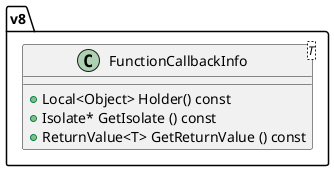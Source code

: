 @startuml v8/FunctionCallbackInfo

namespace v8 {
  class FunctionCallbackInfo<T> {
    +Local<Object> Holder() const
    +Isolate* GetIsolate () const
    +ReturnValue<T> GetReturnValue () const
  }
}

@enduml
